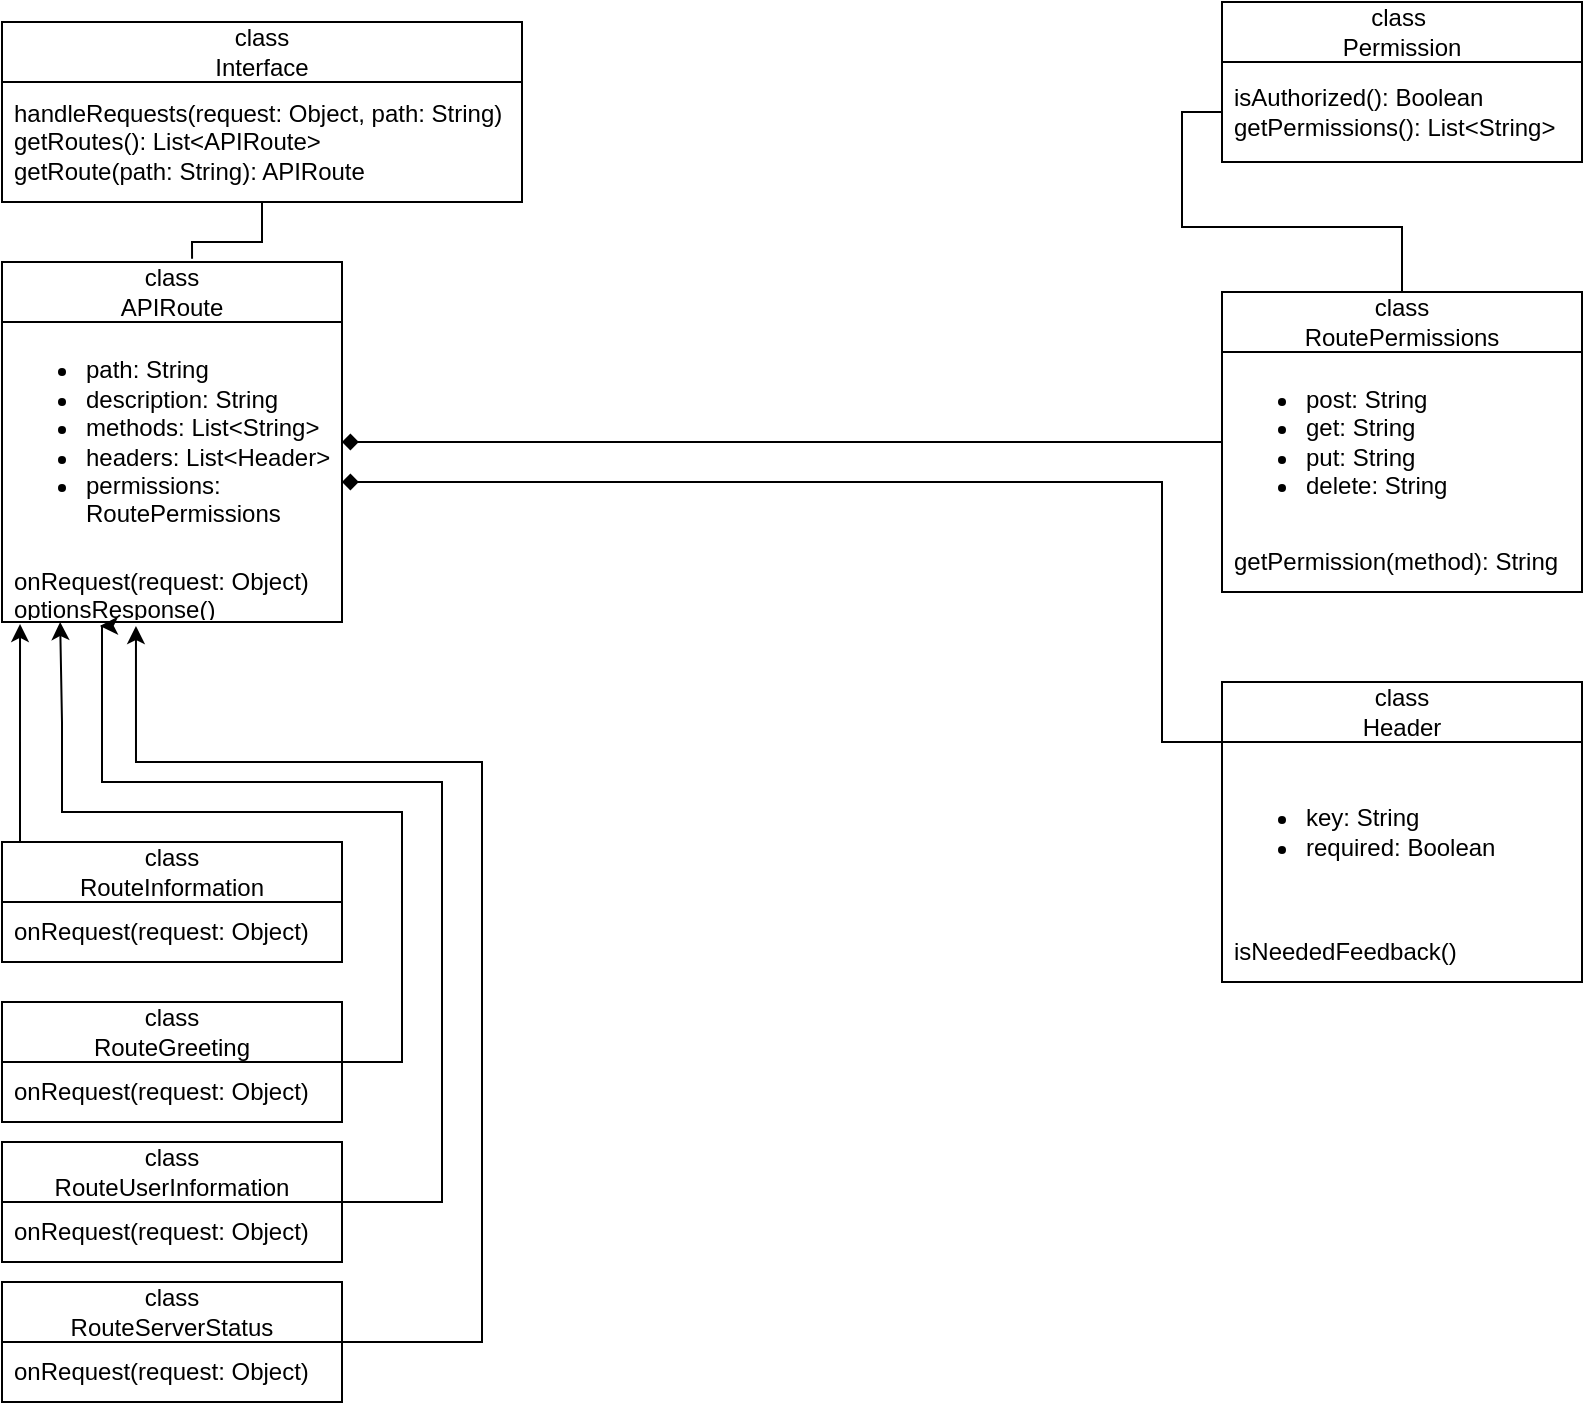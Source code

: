 <mxfile version="27.2.0">
  <diagram name="Seite-1" id="7XOPYDpR-4Ub2DS0uLTO">
    <mxGraphModel dx="1372" dy="1912" grid="1" gridSize="10" guides="1" tooltips="1" connect="1" arrows="1" fold="1" page="1" pageScale="1" pageWidth="827" pageHeight="1169" math="0" shadow="0">
      <root>
        <mxCell id="0" />
        <mxCell id="1" parent="0" />
        <mxCell id="gNOVic7cEYzGJ44j2sW8-2" value="class&lt;div&gt;APIRoute&lt;/div&gt;" style="swimlane;fontStyle=0;childLayout=stackLayout;horizontal=1;startSize=30;horizontalStack=0;resizeParent=1;resizeParentMax=0;resizeLast=0;collapsible=1;marginBottom=0;whiteSpace=wrap;html=1;" parent="1" vertex="1">
          <mxGeometry x="20" y="-1030" width="170" height="180" as="geometry" />
        </mxCell>
        <mxCell id="gNOVic7cEYzGJ44j2sW8-7" value="&lt;ul&gt;&lt;li&gt;path: String&lt;/li&gt;&lt;li&gt;description: String&lt;/li&gt;&lt;li&gt;methods: List&amp;lt;String&amp;gt;&lt;/li&gt;&lt;li&gt;headers: List&amp;lt;Header&amp;gt;&lt;/li&gt;&lt;li&gt;permissions: RoutePermissions&lt;/li&gt;&lt;/ul&gt;" style="text;strokeColor=none;fillColor=none;html=1;whiteSpace=wrap;verticalAlign=middle;overflow=hidden;" parent="gNOVic7cEYzGJ44j2sW8-2" vertex="1">
          <mxGeometry y="30" width="170" height="120" as="geometry" />
        </mxCell>
        <mxCell id="gNOVic7cEYzGJ44j2sW8-3" value="&lt;div&gt;&lt;span style=&quot;background-color: transparent; color: light-dark(rgb(0, 0, 0), rgb(255, 255, 255));&quot;&gt;onRequest(request: Object)&lt;/span&gt;&lt;/div&gt;&lt;div&gt;&lt;span style=&quot;background-color: transparent; color: light-dark(rgb(0, 0, 0), rgb(255, 255, 255));&quot;&gt;optionsResponse()&lt;/span&gt;&lt;/div&gt;" style="text;strokeColor=none;fillColor=none;align=left;verticalAlign=middle;spacingLeft=4;spacingRight=4;overflow=hidden;points=[[0,0.5],[1,0.5]];portConstraint=eastwest;rotatable=0;whiteSpace=wrap;html=1;" parent="gNOVic7cEYzGJ44j2sW8-2" vertex="1">
          <mxGeometry y="150" width="170" height="30" as="geometry" />
        </mxCell>
        <mxCell id="gNOVic7cEYzGJ44j2sW8-14" value="class&lt;div&gt;RoutePermissions&lt;/div&gt;" style="swimlane;fontStyle=0;childLayout=stackLayout;horizontal=1;startSize=30;horizontalStack=0;resizeParent=1;resizeParentMax=0;resizeLast=0;collapsible=1;marginBottom=0;whiteSpace=wrap;html=1;" parent="1" vertex="1">
          <mxGeometry x="630" y="-1015" width="180" height="150" as="geometry" />
        </mxCell>
        <mxCell id="gNOVic7cEYzGJ44j2sW8-15" value="&lt;ul&gt;&lt;li&gt;post: String&lt;/li&gt;&lt;li&gt;get: String&lt;/li&gt;&lt;li&gt;put: String&lt;/li&gt;&lt;li&gt;delete: String&lt;/li&gt;&lt;/ul&gt;" style="text;strokeColor=none;fillColor=none;html=1;whiteSpace=wrap;verticalAlign=middle;overflow=hidden;" parent="gNOVic7cEYzGJ44j2sW8-14" vertex="1">
          <mxGeometry y="30" width="180" height="90" as="geometry" />
        </mxCell>
        <mxCell id="gNOVic7cEYzGJ44j2sW8-16" value="&lt;div&gt;&lt;span style=&quot;background-color: transparent; color: light-dark(rgb(0, 0, 0), rgb(255, 255, 255));&quot;&gt;getPermission(method): String&lt;/span&gt;&lt;/div&gt;" style="text;strokeColor=none;fillColor=none;align=left;verticalAlign=middle;spacingLeft=4;spacingRight=4;overflow=hidden;points=[[0,0.5],[1,0.5]];portConstraint=eastwest;rotatable=0;whiteSpace=wrap;html=1;" parent="gNOVic7cEYzGJ44j2sW8-14" vertex="1">
          <mxGeometry y="120" width="180" height="30" as="geometry" />
        </mxCell>
        <mxCell id="gNOVic7cEYzGJ44j2sW8-17" value="class&amp;nbsp;&lt;div&gt;Permission&lt;/div&gt;" style="swimlane;fontStyle=0;childLayout=stackLayout;horizontal=1;startSize=30;horizontalStack=0;resizeParent=1;resizeParentMax=0;resizeLast=0;collapsible=1;marginBottom=0;whiteSpace=wrap;html=1;" parent="1" vertex="1">
          <mxGeometry x="630" y="-1160" width="180" height="80" as="geometry" />
        </mxCell>
        <mxCell id="gNOVic7cEYzGJ44j2sW8-19" value="&lt;div&gt;&lt;span style=&quot;background-color: transparent; color: light-dark(rgb(0, 0, 0), rgb(255, 255, 255));&quot;&gt;isAuthorized(): Boolean&lt;/span&gt;&lt;/div&gt;&lt;div&gt;getPermissions(): List&amp;lt;String&amp;gt;&lt;/div&gt;" style="text;strokeColor=none;fillColor=none;align=left;verticalAlign=middle;spacingLeft=4;spacingRight=4;overflow=hidden;points=[[0,0.5],[1,0.5]];portConstraint=eastwest;rotatable=0;whiteSpace=wrap;html=1;" parent="gNOVic7cEYzGJ44j2sW8-17" vertex="1">
          <mxGeometry y="30" width="180" height="50" as="geometry" />
        </mxCell>
        <mxCell id="gNOVic7cEYzGJ44j2sW8-23" value="class&lt;div&gt;Interface&lt;/div&gt;" style="swimlane;fontStyle=0;childLayout=stackLayout;horizontal=1;startSize=30;horizontalStack=0;resizeParent=1;resizeParentMax=0;resizeLast=0;collapsible=1;marginBottom=0;whiteSpace=wrap;html=1;" parent="1" vertex="1">
          <mxGeometry x="20" y="-1150" width="260" height="90" as="geometry" />
        </mxCell>
        <mxCell id="gNOVic7cEYzGJ44j2sW8-25" value="&lt;div&gt;handleRequests(request: Object, path: String)&lt;span style=&quot;background-color: transparent; color: light-dark(rgb(0, 0, 0), rgb(255, 255, 255));&quot;&gt;&lt;/span&gt;&lt;/div&gt;&lt;div&gt;getRoutes(): List&amp;lt;APIRoute&amp;gt;&lt;/div&gt;&lt;div&gt;&lt;span style=&quot;background-color: transparent; color: light-dark(rgb(0, 0, 0), rgb(255, 255, 255));&quot;&gt;getRoute(path: String): APIRoute&lt;/span&gt;&lt;/div&gt;" style="text;strokeColor=none;fillColor=none;align=left;verticalAlign=middle;spacingLeft=4;spacingRight=4;overflow=hidden;points=[[0,0.5],[1,0.5]];portConstraint=eastwest;rotatable=0;whiteSpace=wrap;html=1;" parent="gNOVic7cEYzGJ44j2sW8-23" vertex="1">
          <mxGeometry y="30" width="260" height="60" as="geometry" />
        </mxCell>
        <mxCell id="gNOVic7cEYzGJ44j2sW8-27" value="class&lt;div&gt;RouteInformation&lt;/div&gt;" style="swimlane;fontStyle=0;childLayout=stackLayout;horizontal=1;startSize=30;horizontalStack=0;resizeParent=1;resizeParentMax=0;resizeLast=0;collapsible=1;marginBottom=0;whiteSpace=wrap;html=1;" parent="1" vertex="1">
          <mxGeometry x="20" y="-740" width="170" height="60" as="geometry" />
        </mxCell>
        <mxCell id="gNOVic7cEYzGJ44j2sW8-29" value="&lt;div&gt;&lt;span style=&quot;background-color: transparent; color: light-dark(rgb(0, 0, 0), rgb(255, 255, 255));&quot;&gt;onRequest(request: Object)&lt;/span&gt;&lt;/div&gt;" style="text;strokeColor=none;fillColor=none;align=left;verticalAlign=middle;spacingLeft=4;spacingRight=4;overflow=hidden;points=[[0,0.5],[1,0.5]];portConstraint=eastwest;rotatable=0;whiteSpace=wrap;html=1;" parent="gNOVic7cEYzGJ44j2sW8-27" vertex="1">
          <mxGeometry y="30" width="170" height="30" as="geometry" />
        </mxCell>
        <mxCell id="gNOVic7cEYzGJ44j2sW8-38" style="edgeStyle=orthogonalEdgeStyle;rounded=0;orthogonalLoop=1;jettySize=auto;html=1;endArrow=none;startFill=0;" parent="1" source="gNOVic7cEYzGJ44j2sW8-19" target="gNOVic7cEYzGJ44j2sW8-14" edge="1">
          <mxGeometry relative="1" as="geometry" />
        </mxCell>
        <mxCell id="gNOVic7cEYzGJ44j2sW8-40" style="edgeStyle=orthogonalEdgeStyle;rounded=0;orthogonalLoop=1;jettySize=auto;html=1;entryX=0.559;entryY=-0.009;entryDx=0;entryDy=0;entryPerimeter=0;endArrow=none;startFill=0;" parent="1" source="gNOVic7cEYzGJ44j2sW8-23" target="gNOVic7cEYzGJ44j2sW8-2" edge="1">
          <mxGeometry relative="1" as="geometry" />
        </mxCell>
        <mxCell id="gNOVic7cEYzGJ44j2sW8-41" style="edgeStyle=orthogonalEdgeStyle;rounded=0;orthogonalLoop=1;jettySize=auto;html=1;exitX=0;exitY=0.5;exitDx=0;exitDy=0;endArrow=diamond;endFill=1;" parent="1" source="gNOVic7cEYzGJ44j2sW8-15" target="gNOVic7cEYzGJ44j2sW8-7" edge="1">
          <mxGeometry relative="1" as="geometry" />
        </mxCell>
        <mxCell id="-fAInLPOtLqShWyraIFH-11" style="edgeStyle=orthogonalEdgeStyle;rounded=0;orthogonalLoop=1;jettySize=auto;html=1;entryX=0.171;entryY=1;entryDx=0;entryDy=0;entryPerimeter=0;" parent="1" source="-fAInLPOtLqShWyraIFH-2" target="gNOVic7cEYzGJ44j2sW8-3" edge="1">
          <mxGeometry relative="1" as="geometry">
            <mxPoint x="50" y="-800" as="targetPoint" />
            <Array as="points">
              <mxPoint x="220" y="-630" />
              <mxPoint x="220" y="-755" />
              <mxPoint x="50" y="-755" />
              <mxPoint x="50" y="-800" />
            </Array>
          </mxGeometry>
        </mxCell>
        <mxCell id="-fAInLPOtLqShWyraIFH-2" value="class&lt;div&gt;RouteGreeting&lt;/div&gt;" style="swimlane;fontStyle=0;childLayout=stackLayout;horizontal=1;startSize=30;horizontalStack=0;resizeParent=1;resizeParentMax=0;resizeLast=0;collapsible=1;marginBottom=0;whiteSpace=wrap;html=1;" parent="1" vertex="1">
          <mxGeometry x="20" y="-660" width="170" height="60" as="geometry" />
        </mxCell>
        <mxCell id="-fAInLPOtLqShWyraIFH-3" value="&lt;div&gt;&lt;span style=&quot;background-color: transparent; color: light-dark(rgb(0, 0, 0), rgb(255, 255, 255));&quot;&gt;onRequest(request: Object)&lt;/span&gt;&lt;/div&gt;" style="text;strokeColor=none;fillColor=none;align=left;verticalAlign=middle;spacingLeft=4;spacingRight=4;overflow=hidden;points=[[0,0.5],[1,0.5]];portConstraint=eastwest;rotatable=0;whiteSpace=wrap;html=1;" parent="-fAInLPOtLqShWyraIFH-2" vertex="1">
          <mxGeometry y="30" width="170" height="30" as="geometry" />
        </mxCell>
        <mxCell id="-fAInLPOtLqShWyraIFH-12" style="edgeStyle=orthogonalEdgeStyle;rounded=0;orthogonalLoop=1;jettySize=auto;html=1;entryX=0.288;entryY=1.067;entryDx=0;entryDy=0;entryPerimeter=0;" parent="1" source="-fAInLPOtLqShWyraIFH-4" target="gNOVic7cEYzGJ44j2sW8-3" edge="1">
          <mxGeometry relative="1" as="geometry">
            <mxPoint x="270" y="-770" as="targetPoint" />
            <Array as="points">
              <mxPoint x="240" y="-560" />
              <mxPoint x="240" y="-770" />
              <mxPoint x="70" y="-770" />
            </Array>
          </mxGeometry>
        </mxCell>
        <mxCell id="-fAInLPOtLqShWyraIFH-4" value="class&lt;div&gt;RouteUserInformation&lt;/div&gt;" style="swimlane;fontStyle=0;childLayout=stackLayout;horizontal=1;startSize=30;horizontalStack=0;resizeParent=1;resizeParentMax=0;resizeLast=0;collapsible=1;marginBottom=0;whiteSpace=wrap;html=1;" parent="1" vertex="1">
          <mxGeometry x="20" y="-590" width="170" height="60" as="geometry" />
        </mxCell>
        <mxCell id="-fAInLPOtLqShWyraIFH-5" value="&lt;div&gt;&lt;span style=&quot;background-color: transparent; color: light-dark(rgb(0, 0, 0), rgb(255, 255, 255));&quot;&gt;onRequest(request: Object)&lt;/span&gt;&lt;/div&gt;" style="text;strokeColor=none;fillColor=none;align=left;verticalAlign=middle;spacingLeft=4;spacingRight=4;overflow=hidden;points=[[0,0.5],[1,0.5]];portConstraint=eastwest;rotatable=0;whiteSpace=wrap;html=1;" parent="-fAInLPOtLqShWyraIFH-4" vertex="1">
          <mxGeometry y="30" width="170" height="30" as="geometry" />
        </mxCell>
        <mxCell id="-fAInLPOtLqShWyraIFH-6" value="class&lt;div&gt;RouteServerStatus&lt;/div&gt;" style="swimlane;fontStyle=0;childLayout=stackLayout;horizontal=1;startSize=30;horizontalStack=0;resizeParent=1;resizeParentMax=0;resizeLast=0;collapsible=1;marginBottom=0;whiteSpace=wrap;html=1;" parent="1" vertex="1">
          <mxGeometry x="20" y="-520" width="170" height="60" as="geometry" />
        </mxCell>
        <mxCell id="-fAInLPOtLqShWyraIFH-7" value="&lt;div&gt;&lt;span style=&quot;background-color: transparent; color: light-dark(rgb(0, 0, 0), rgb(255, 255, 255));&quot;&gt;onRequest(request: Object)&lt;/span&gt;&lt;/div&gt;" style="text;strokeColor=none;fillColor=none;align=left;verticalAlign=middle;spacingLeft=4;spacingRight=4;overflow=hidden;points=[[0,0.5],[1,0.5]];portConstraint=eastwest;rotatable=0;whiteSpace=wrap;html=1;" parent="-fAInLPOtLqShWyraIFH-6" vertex="1">
          <mxGeometry y="30" width="170" height="30" as="geometry" />
        </mxCell>
        <mxCell id="-fAInLPOtLqShWyraIFH-9" style="edgeStyle=orthogonalEdgeStyle;rounded=0;orthogonalLoop=1;jettySize=auto;html=1;entryX=0.053;entryY=1.033;entryDx=0;entryDy=0;entryPerimeter=0;" parent="1" source="gNOVic7cEYzGJ44j2sW8-27" target="gNOVic7cEYzGJ44j2sW8-3" edge="1">
          <mxGeometry relative="1" as="geometry">
            <Array as="points">
              <mxPoint x="29" y="-790" />
              <mxPoint x="29" y="-790" />
            </Array>
          </mxGeometry>
        </mxCell>
        <mxCell id="-fAInLPOtLqShWyraIFH-13" style="edgeStyle=orthogonalEdgeStyle;rounded=0;orthogonalLoop=1;jettySize=auto;html=1;entryX=0.394;entryY=1.067;entryDx=0;entryDy=0;entryPerimeter=0;" parent="1" source="-fAInLPOtLqShWyraIFH-6" target="gNOVic7cEYzGJ44j2sW8-3" edge="1">
          <mxGeometry relative="1" as="geometry">
            <Array as="points">
              <mxPoint x="260" y="-490" />
              <mxPoint x="260" y="-780" />
              <mxPoint x="87" y="-780" />
            </Array>
          </mxGeometry>
        </mxCell>
        <mxCell id="nm1-VnTSPC_mAq4fUPk_-2" value="class&lt;div&gt;Header&lt;/div&gt;" style="swimlane;fontStyle=0;childLayout=stackLayout;horizontal=1;startSize=30;horizontalStack=0;resizeParent=1;resizeParentMax=0;resizeLast=0;collapsible=1;marginBottom=0;whiteSpace=wrap;html=1;" parent="1" vertex="1">
          <mxGeometry x="630" y="-820" width="180" height="150" as="geometry" />
        </mxCell>
        <mxCell id="nm1-VnTSPC_mAq4fUPk_-3" value="&lt;ul&gt;&lt;li&gt;key: String&lt;/li&gt;&lt;li&gt;required: Boolean&lt;/li&gt;&lt;/ul&gt;" style="text;strokeColor=none;fillColor=none;html=1;whiteSpace=wrap;verticalAlign=middle;overflow=hidden;" parent="nm1-VnTSPC_mAq4fUPk_-2" vertex="1">
          <mxGeometry y="30" width="180" height="90" as="geometry" />
        </mxCell>
        <mxCell id="nm1-VnTSPC_mAq4fUPk_-4" value="&lt;div&gt;&lt;span style=&quot;background-color: transparent; color: light-dark(rgb(0, 0, 0), rgb(255, 255, 255));&quot;&gt;isNeededFeedback()&lt;/span&gt;&lt;/div&gt;" style="text;strokeColor=none;fillColor=none;align=left;verticalAlign=middle;spacingLeft=4;spacingRight=4;overflow=hidden;points=[[0,0.5],[1,0.5]];portConstraint=eastwest;rotatable=0;whiteSpace=wrap;html=1;" parent="nm1-VnTSPC_mAq4fUPk_-2" vertex="1">
          <mxGeometry y="120" width="180" height="30" as="geometry" />
        </mxCell>
        <mxCell id="nm1-VnTSPC_mAq4fUPk_-5" style="edgeStyle=orthogonalEdgeStyle;rounded=0;orthogonalLoop=1;jettySize=auto;html=1;endArrow=diamond;endFill=1;" parent="1" edge="1">
          <mxGeometry relative="1" as="geometry">
            <mxPoint x="630" y="-790" as="sourcePoint" />
            <mxPoint x="190" y="-920" as="targetPoint" />
            <Array as="points">
              <mxPoint x="630" y="-790" />
              <mxPoint x="600" y="-790" />
              <mxPoint x="600" y="-920" />
            </Array>
          </mxGeometry>
        </mxCell>
      </root>
    </mxGraphModel>
  </diagram>
</mxfile>
